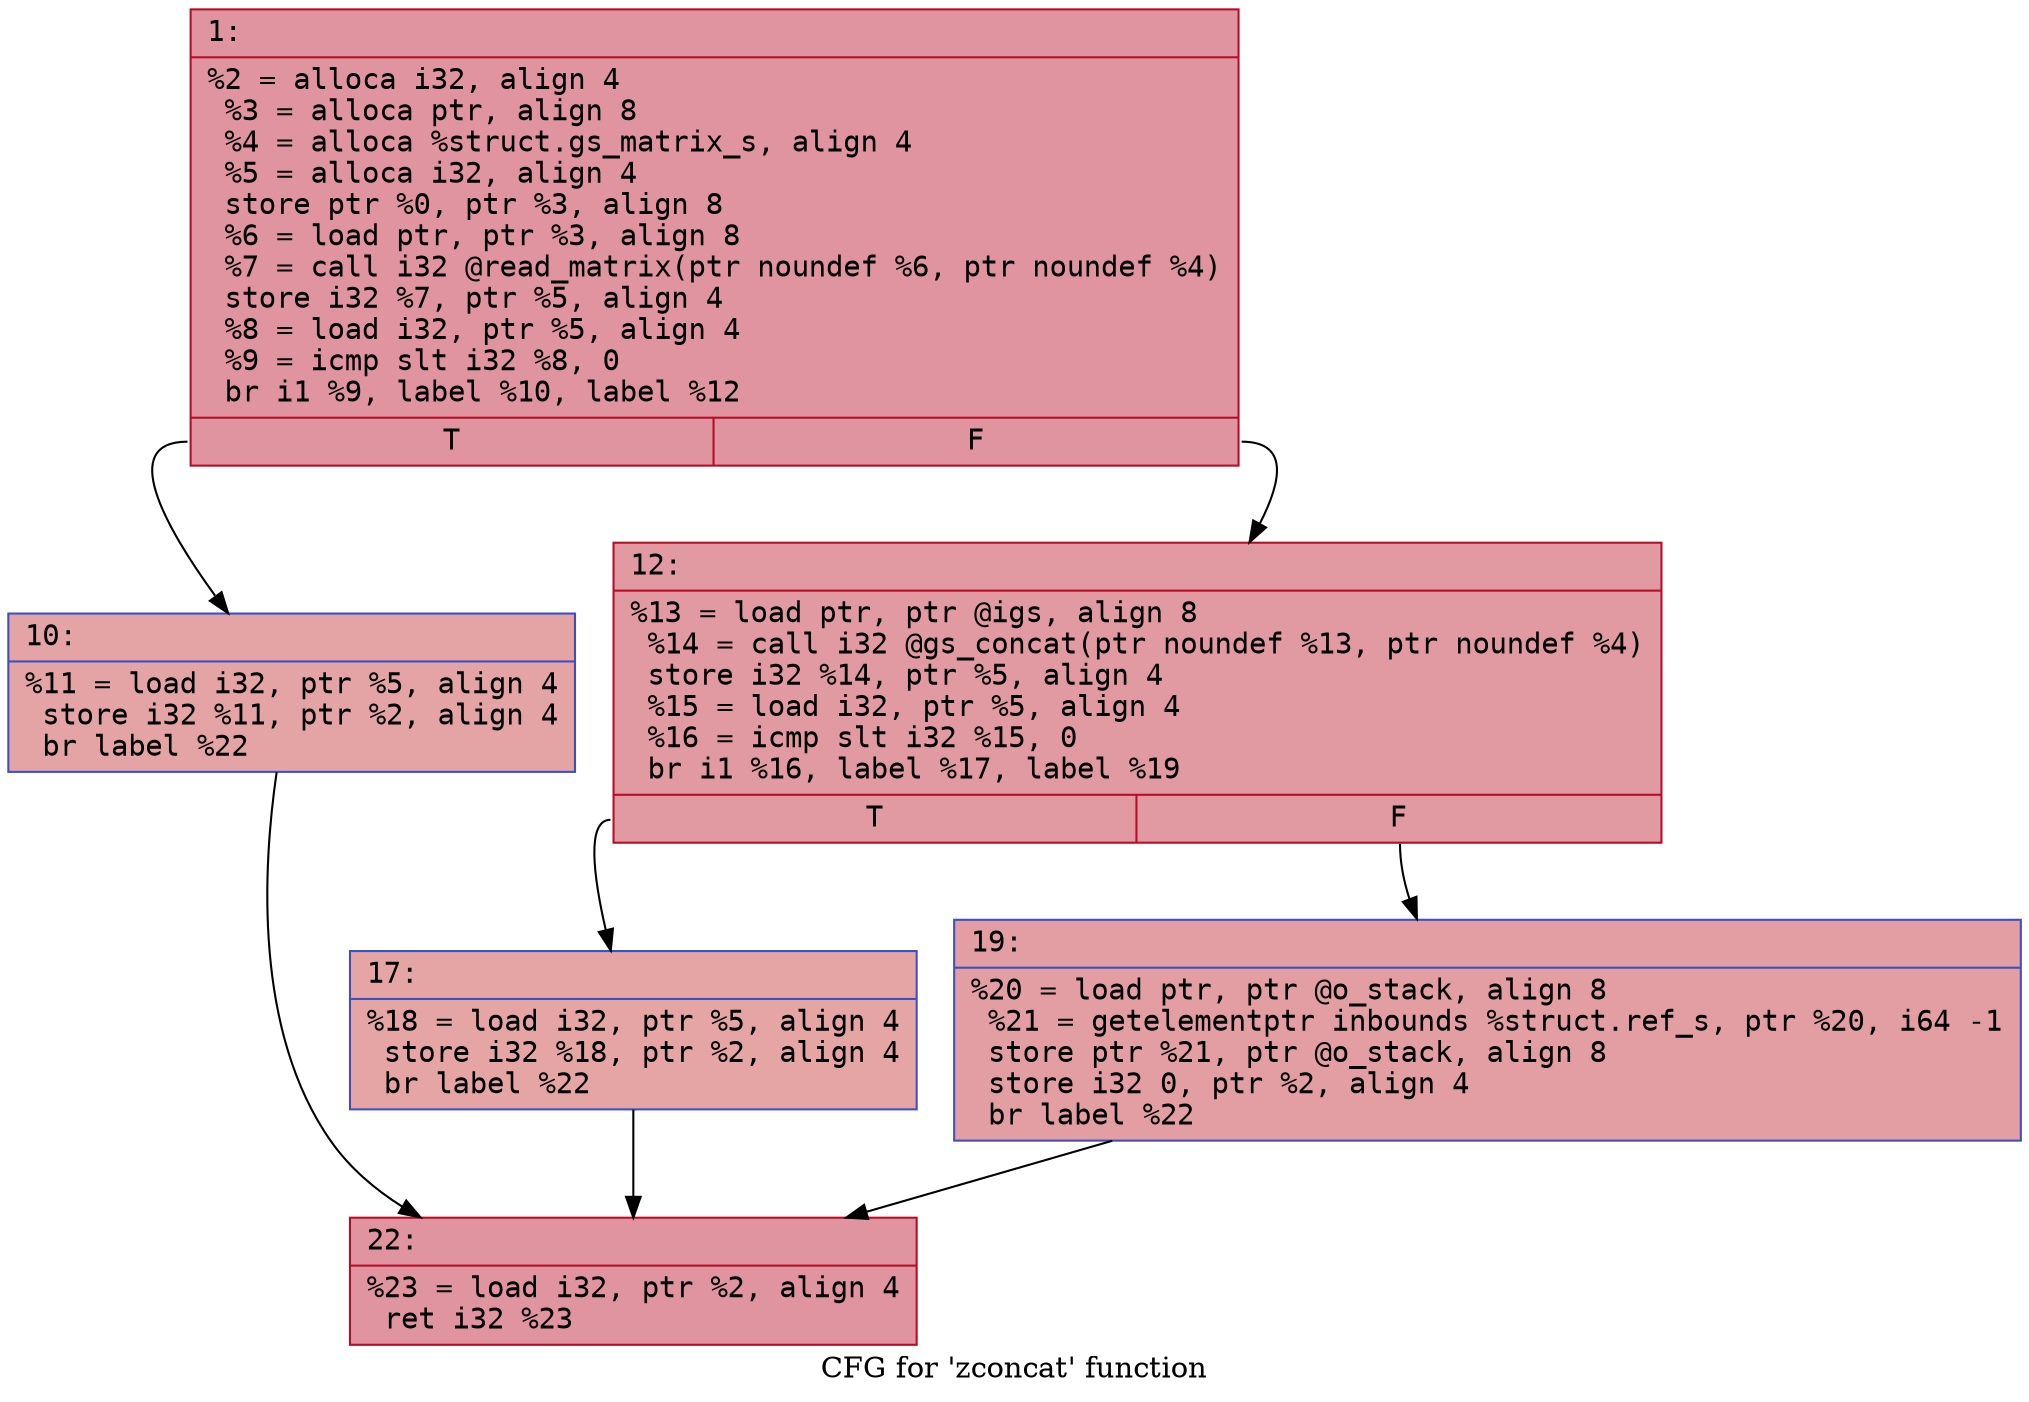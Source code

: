 digraph "CFG for 'zconcat' function" {
	label="CFG for 'zconcat' function";

	Node0x600001bd22b0 [shape=record,color="#b70d28ff", style=filled, fillcolor="#b70d2870" fontname="Courier",label="{1:\l|  %2 = alloca i32, align 4\l  %3 = alloca ptr, align 8\l  %4 = alloca %struct.gs_matrix_s, align 4\l  %5 = alloca i32, align 4\l  store ptr %0, ptr %3, align 8\l  %6 = load ptr, ptr %3, align 8\l  %7 = call i32 @read_matrix(ptr noundef %6, ptr noundef %4)\l  store i32 %7, ptr %5, align 4\l  %8 = load i32, ptr %5, align 4\l  %9 = icmp slt i32 %8, 0\l  br i1 %9, label %10, label %12\l|{<s0>T|<s1>F}}"];
	Node0x600001bd22b0:s0 -> Node0x600001bd2300[tooltip="1 -> 10\nProbability 37.50%" ];
	Node0x600001bd22b0:s1 -> Node0x600001bd2350[tooltip="1 -> 12\nProbability 62.50%" ];
	Node0x600001bd2300 [shape=record,color="#3d50c3ff", style=filled, fillcolor="#c32e3170" fontname="Courier",label="{10:\l|  %11 = load i32, ptr %5, align 4\l  store i32 %11, ptr %2, align 4\l  br label %22\l}"];
	Node0x600001bd2300 -> Node0x600001bd2440[tooltip="10 -> 22\nProbability 100.00%" ];
	Node0x600001bd2350 [shape=record,color="#b70d28ff", style=filled, fillcolor="#bb1b2c70" fontname="Courier",label="{12:\l|  %13 = load ptr, ptr @igs, align 8\l  %14 = call i32 @gs_concat(ptr noundef %13, ptr noundef %4)\l  store i32 %14, ptr %5, align 4\l  %15 = load i32, ptr %5, align 4\l  %16 = icmp slt i32 %15, 0\l  br i1 %16, label %17, label %19\l|{<s0>T|<s1>F}}"];
	Node0x600001bd2350:s0 -> Node0x600001bd23a0[tooltip="12 -> 17\nProbability 37.50%" ];
	Node0x600001bd2350:s1 -> Node0x600001bd23f0[tooltip="12 -> 19\nProbability 62.50%" ];
	Node0x600001bd23a0 [shape=record,color="#3d50c3ff", style=filled, fillcolor="#c5333470" fontname="Courier",label="{17:\l|  %18 = load i32, ptr %5, align 4\l  store i32 %18, ptr %2, align 4\l  br label %22\l}"];
	Node0x600001bd23a0 -> Node0x600001bd2440[tooltip="17 -> 22\nProbability 100.00%" ];
	Node0x600001bd23f0 [shape=record,color="#3d50c3ff", style=filled, fillcolor="#be242e70" fontname="Courier",label="{19:\l|  %20 = load ptr, ptr @o_stack, align 8\l  %21 = getelementptr inbounds %struct.ref_s, ptr %20, i64 -1\l  store ptr %21, ptr @o_stack, align 8\l  store i32 0, ptr %2, align 4\l  br label %22\l}"];
	Node0x600001bd23f0 -> Node0x600001bd2440[tooltip="19 -> 22\nProbability 100.00%" ];
	Node0x600001bd2440 [shape=record,color="#b70d28ff", style=filled, fillcolor="#b70d2870" fontname="Courier",label="{22:\l|  %23 = load i32, ptr %2, align 4\l  ret i32 %23\l}"];
}
